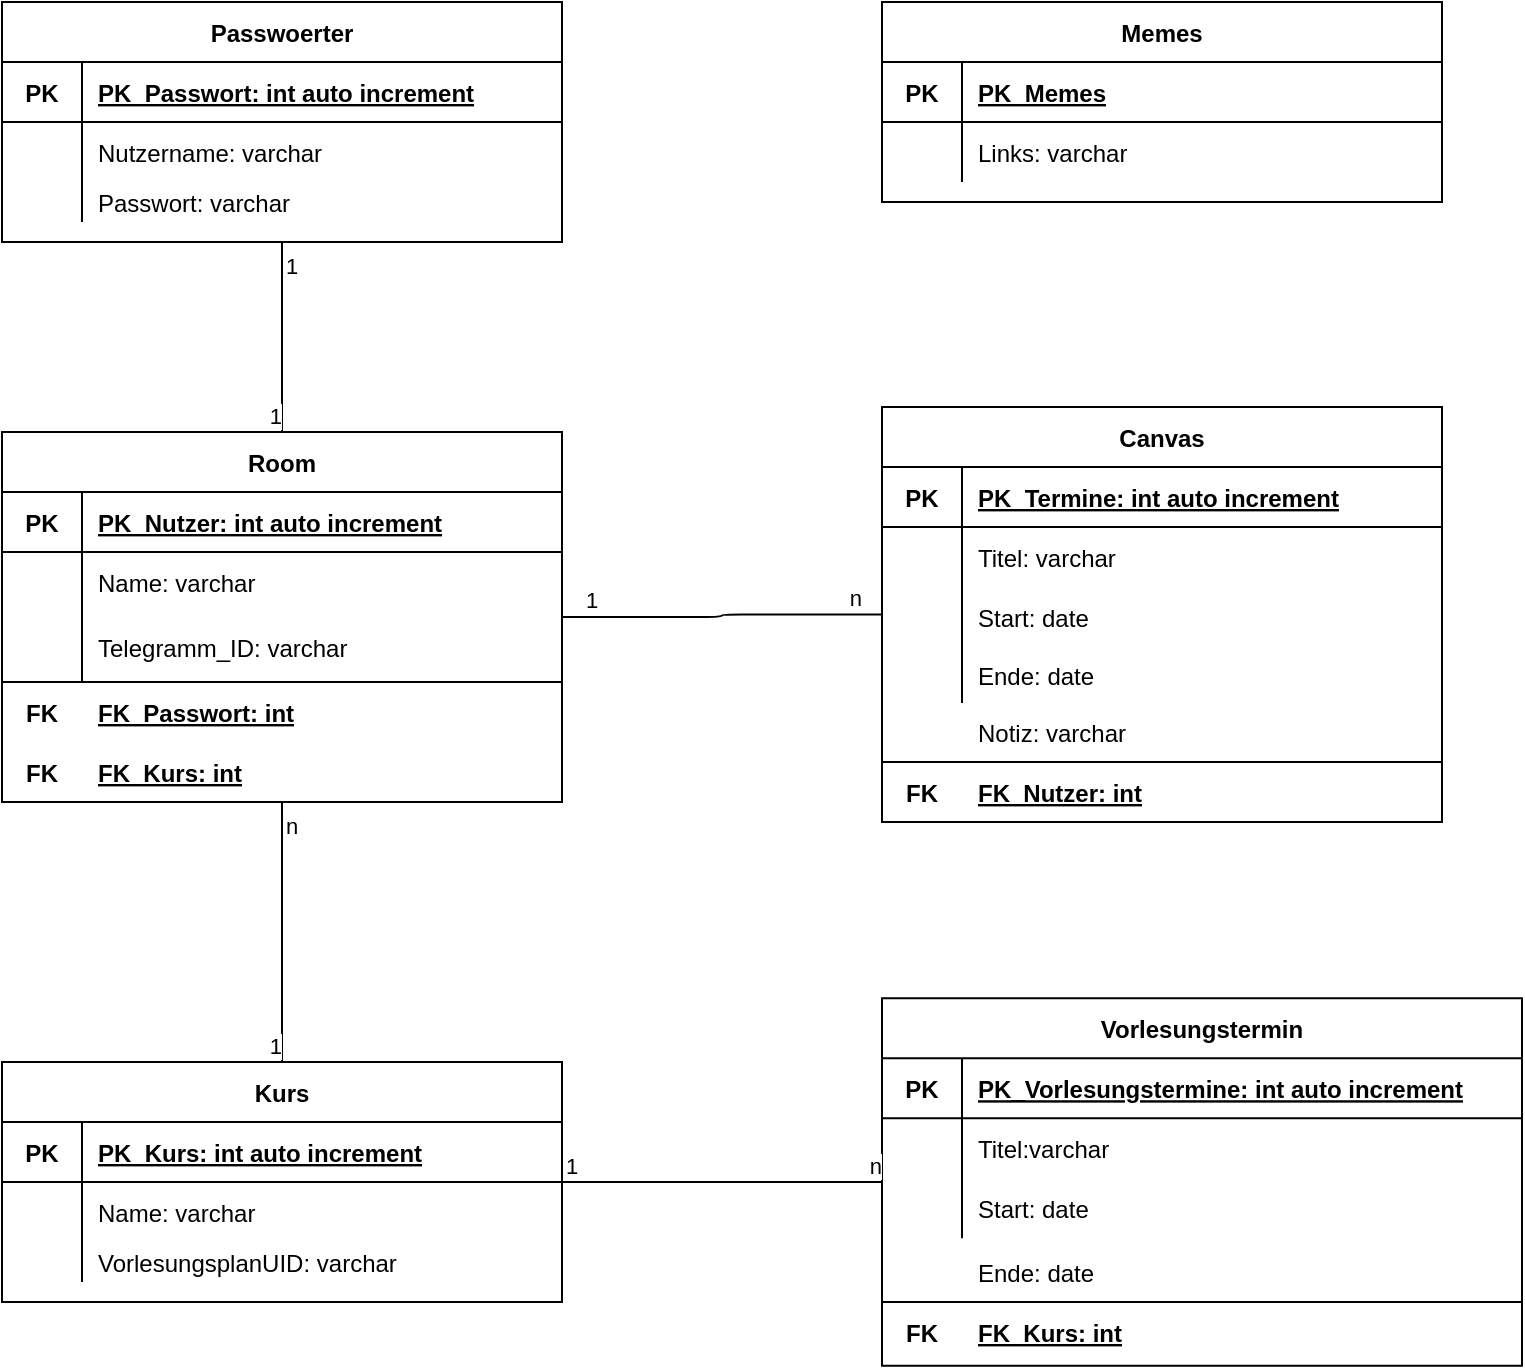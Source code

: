 <mxfile version="18.0.1" type="device"><diagram id="rIzVBbs90tYx0kMf0LLC" name="Page-1"><mxGraphModel dx="1106" dy="983" grid="1" gridSize="10" guides="1" tooltips="1" connect="1" arrows="1" fold="1" page="1" pageScale="1" pageWidth="827" pageHeight="1169" math="0" shadow="0"><root><mxCell id="0"/><mxCell id="1" parent="0"/><mxCell id="2MIvEWnmTvypRtCDSpw1-1" value="Passwoerter" style="shape=table;startSize=30;container=1;collapsible=1;childLayout=tableLayout;fixedRows=1;rowLines=0;fontStyle=1;align=center;resizeLast=1;" parent="1" vertex="1"><mxGeometry x="40" y="40" width="280" height="120" as="geometry"/></mxCell><mxCell id="2MIvEWnmTvypRtCDSpw1-2" value="" style="shape=partialRectangle;collapsible=0;dropTarget=0;pointerEvents=0;fillColor=none;top=0;left=0;bottom=1;right=0;points=[[0,0.5],[1,0.5]];portConstraint=eastwest;" parent="2MIvEWnmTvypRtCDSpw1-1" vertex="1"><mxGeometry y="30" width="280" height="30" as="geometry"/></mxCell><mxCell id="2MIvEWnmTvypRtCDSpw1-3" value="PK" style="shape=partialRectangle;connectable=0;fillColor=none;top=0;left=0;bottom=0;right=0;fontStyle=1;overflow=hidden;" parent="2MIvEWnmTvypRtCDSpw1-2" vertex="1"><mxGeometry width="40" height="30" as="geometry"><mxRectangle width="40" height="30" as="alternateBounds"/></mxGeometry></mxCell><mxCell id="2MIvEWnmTvypRtCDSpw1-4" value="PK_Passwort: int auto increment" style="shape=partialRectangle;connectable=0;fillColor=none;top=0;left=0;bottom=0;right=0;align=left;spacingLeft=6;fontStyle=5;overflow=hidden;" parent="2MIvEWnmTvypRtCDSpw1-2" vertex="1"><mxGeometry x="40" width="240" height="30" as="geometry"><mxRectangle width="240" height="30" as="alternateBounds"/></mxGeometry></mxCell><mxCell id="2MIvEWnmTvypRtCDSpw1-5" value="" style="shape=partialRectangle;collapsible=0;dropTarget=0;pointerEvents=0;fillColor=none;top=0;left=0;bottom=0;right=0;points=[[0,0.5],[1,0.5]];portConstraint=eastwest;" parent="2MIvEWnmTvypRtCDSpw1-1" vertex="1"><mxGeometry y="60" width="280" height="30" as="geometry"/></mxCell><mxCell id="2MIvEWnmTvypRtCDSpw1-6" value="" style="shape=partialRectangle;connectable=0;fillColor=none;top=0;left=0;bottom=0;right=0;editable=1;overflow=hidden;" parent="2MIvEWnmTvypRtCDSpw1-5" vertex="1"><mxGeometry width="40" height="30" as="geometry"><mxRectangle width="40" height="30" as="alternateBounds"/></mxGeometry></mxCell><mxCell id="2MIvEWnmTvypRtCDSpw1-7" value="Nutzername: varchar" style="shape=partialRectangle;connectable=0;fillColor=none;top=0;left=0;bottom=0;right=0;align=left;spacingLeft=6;overflow=hidden;" parent="2MIvEWnmTvypRtCDSpw1-5" vertex="1"><mxGeometry x="40" width="240" height="30" as="geometry"><mxRectangle width="240" height="30" as="alternateBounds"/></mxGeometry></mxCell><mxCell id="2MIvEWnmTvypRtCDSpw1-8" value="" style="shape=partialRectangle;collapsible=0;dropTarget=0;pointerEvents=0;fillColor=none;top=0;left=0;bottom=0;right=0;points=[[0,0.5],[1,0.5]];portConstraint=eastwest;" parent="2MIvEWnmTvypRtCDSpw1-1" vertex="1"><mxGeometry y="90" width="280" height="20" as="geometry"/></mxCell><mxCell id="2MIvEWnmTvypRtCDSpw1-9" value="" style="shape=partialRectangle;connectable=0;fillColor=none;top=0;left=0;bottom=0;right=0;editable=1;overflow=hidden;" parent="2MIvEWnmTvypRtCDSpw1-8" vertex="1"><mxGeometry width="40" height="20" as="geometry"><mxRectangle width="40" height="20" as="alternateBounds"/></mxGeometry></mxCell><mxCell id="2MIvEWnmTvypRtCDSpw1-10" value="Passwort: varchar" style="shape=partialRectangle;connectable=0;fillColor=none;top=0;left=0;bottom=0;right=0;align=left;spacingLeft=6;overflow=hidden;" parent="2MIvEWnmTvypRtCDSpw1-8" vertex="1"><mxGeometry x="40" width="240" height="20" as="geometry"><mxRectangle width="240" height="20" as="alternateBounds"/></mxGeometry></mxCell><mxCell id="2MIvEWnmTvypRtCDSpw1-37" value="" style="shape=partialRectangle;collapsible=0;dropTarget=0;pointerEvents=0;fillColor=none;top=0;left=0;bottom=0;right=0;points=[[0,0.5],[1,0.5]];portConstraint=eastwest;" parent="1" vertex="1"><mxGeometry x="40" y="410" width="280" height="30" as="geometry"/></mxCell><mxCell id="2MIvEWnmTvypRtCDSpw1-38" value="FK" style="shape=partialRectangle;connectable=0;fillColor=none;top=0;left=0;bottom=0;right=0;fontStyle=1;overflow=hidden;" parent="2MIvEWnmTvypRtCDSpw1-37" vertex="1"><mxGeometry width="40" height="30" as="geometry"/></mxCell><mxCell id="2MIvEWnmTvypRtCDSpw1-39" value="FK_Kurs: int" style="shape=partialRectangle;connectable=0;fillColor=none;top=0;left=0;bottom=0;right=0;align=left;spacingLeft=6;fontStyle=5;overflow=hidden;" parent="2MIvEWnmTvypRtCDSpw1-37" vertex="1"><mxGeometry x="40" width="240" height="30" as="geometry"/></mxCell><mxCell id="2MIvEWnmTvypRtCDSpw1-40" value="" style="shape=partialRectangle;collapsible=0;dropTarget=0;pointerEvents=0;fillColor=none;top=1;left=0;bottom=0;right=0;points=[[0,0.5],[1,0.5]];portConstraint=eastwest;" parent="1" vertex="1"><mxGeometry x="40" y="380" width="280" height="30" as="geometry"/></mxCell><mxCell id="2MIvEWnmTvypRtCDSpw1-41" value="FK" style="shape=partialRectangle;connectable=0;fillColor=none;top=0;left=0;bottom=0;right=0;fontStyle=1;overflow=hidden;" parent="2MIvEWnmTvypRtCDSpw1-40" vertex="1"><mxGeometry width="40" height="30" as="geometry"/></mxCell><mxCell id="2MIvEWnmTvypRtCDSpw1-42" value="FK_Passwort: int" style="shape=partialRectangle;connectable=0;fillColor=none;top=0;left=0;bottom=0;right=0;align=left;spacingLeft=6;fontStyle=5;overflow=hidden;" parent="2MIvEWnmTvypRtCDSpw1-40" vertex="1"><mxGeometry x="40" width="240" height="30" as="geometry"/></mxCell><mxCell id="2MIvEWnmTvypRtCDSpw1-43" value="Room" style="shape=table;startSize=30;container=1;collapsible=1;childLayout=tableLayout;fixedRows=1;rowLines=0;fontStyle=1;align=center;resizeLast=1;" parent="1" vertex="1"><mxGeometry x="40" y="255" width="280" height="185" as="geometry"/></mxCell><mxCell id="2MIvEWnmTvypRtCDSpw1-44" value="" style="shape=partialRectangle;collapsible=0;dropTarget=0;pointerEvents=0;fillColor=none;top=0;left=0;bottom=1;right=0;points=[[0,0.5],[1,0.5]];portConstraint=eastwest;" parent="2MIvEWnmTvypRtCDSpw1-43" vertex="1"><mxGeometry y="30" width="280" height="30" as="geometry"/></mxCell><mxCell id="2MIvEWnmTvypRtCDSpw1-45" value="PK" style="shape=partialRectangle;connectable=0;fillColor=none;top=0;left=0;bottom=0;right=0;fontStyle=1;overflow=hidden;" parent="2MIvEWnmTvypRtCDSpw1-44" vertex="1"><mxGeometry width="40" height="30" as="geometry"><mxRectangle width="40" height="30" as="alternateBounds"/></mxGeometry></mxCell><mxCell id="2MIvEWnmTvypRtCDSpw1-46" value="PK_Nutzer: int auto increment" style="shape=partialRectangle;connectable=0;fillColor=none;top=0;left=0;bottom=0;right=0;align=left;spacingLeft=6;fontStyle=5;overflow=hidden;" parent="2MIvEWnmTvypRtCDSpw1-44" vertex="1"><mxGeometry x="40" width="240" height="30" as="geometry"><mxRectangle width="240" height="30" as="alternateBounds"/></mxGeometry></mxCell><mxCell id="2MIvEWnmTvypRtCDSpw1-47" value="" style="shape=partialRectangle;collapsible=0;dropTarget=0;pointerEvents=0;fillColor=none;top=0;left=0;bottom=0;right=0;points=[[0,0.5],[1,0.5]];portConstraint=eastwest;" parent="2MIvEWnmTvypRtCDSpw1-43" vertex="1"><mxGeometry y="60" width="280" height="30" as="geometry"/></mxCell><mxCell id="2MIvEWnmTvypRtCDSpw1-48" value="" style="shape=partialRectangle;connectable=0;fillColor=none;top=0;left=0;bottom=0;right=0;editable=1;overflow=hidden;" parent="2MIvEWnmTvypRtCDSpw1-47" vertex="1"><mxGeometry width="40" height="30" as="geometry"><mxRectangle width="40" height="30" as="alternateBounds"/></mxGeometry></mxCell><mxCell id="2MIvEWnmTvypRtCDSpw1-49" value="Name: varchar" style="shape=partialRectangle;connectable=0;fillColor=none;top=0;left=0;bottom=0;right=0;align=left;spacingLeft=6;overflow=hidden;" parent="2MIvEWnmTvypRtCDSpw1-47" vertex="1"><mxGeometry x="40" width="240" height="30" as="geometry"><mxRectangle width="240" height="30" as="alternateBounds"/></mxGeometry></mxCell><mxCell id="2MIvEWnmTvypRtCDSpw1-50" value="" style="shape=partialRectangle;collapsible=0;dropTarget=0;pointerEvents=0;fillColor=none;top=0;left=0;bottom=0;right=0;points=[[0,0.5],[1,0.5]];portConstraint=eastwest;" parent="2MIvEWnmTvypRtCDSpw1-43" vertex="1"><mxGeometry y="90" width="280" height="35" as="geometry"/></mxCell><mxCell id="2MIvEWnmTvypRtCDSpw1-51" value="" style="shape=partialRectangle;connectable=0;fillColor=none;top=0;left=0;bottom=0;right=0;editable=1;overflow=hidden;" parent="2MIvEWnmTvypRtCDSpw1-50" vertex="1"><mxGeometry width="40" height="35" as="geometry"><mxRectangle width="40" height="35" as="alternateBounds"/></mxGeometry></mxCell><mxCell id="2MIvEWnmTvypRtCDSpw1-52" value="Telegramm_ID: varchar" style="shape=partialRectangle;connectable=0;fillColor=none;top=0;left=0;bottom=0;right=0;align=left;spacingLeft=6;overflow=hidden;" parent="2MIvEWnmTvypRtCDSpw1-50" vertex="1"><mxGeometry x="40" width="240" height="35" as="geometry"><mxRectangle width="240" height="35" as="alternateBounds"/></mxGeometry></mxCell><mxCell id="2MIvEWnmTvypRtCDSpw1-60" value="" style="endArrow=none;html=1;edgeStyle=orthogonalEdgeStyle;exitX=0.5;exitY=1;exitDx=0;exitDy=0;entryX=0.5;entryY=0;entryDx=0;entryDy=0;" parent="1" source="2MIvEWnmTvypRtCDSpw1-1" target="2MIvEWnmTvypRtCDSpw1-43" edge="1"><mxGeometry relative="1" as="geometry"><mxPoint x="180" y="250" as="sourcePoint"/><mxPoint x="340" y="250" as="targetPoint"/></mxGeometry></mxCell><mxCell id="2MIvEWnmTvypRtCDSpw1-61" value="1" style="edgeLabel;resizable=0;html=1;align=left;verticalAlign=bottom;" parent="2MIvEWnmTvypRtCDSpw1-60" connectable="0" vertex="1"><mxGeometry x="-1" relative="1" as="geometry"><mxPoint y="20" as="offset"/></mxGeometry></mxCell><mxCell id="2MIvEWnmTvypRtCDSpw1-62" value="1" style="edgeLabel;resizable=0;html=1;align=right;verticalAlign=bottom;" parent="2MIvEWnmTvypRtCDSpw1-60" connectable="0" vertex="1"><mxGeometry x="1" relative="1" as="geometry"/></mxCell><mxCell id="2MIvEWnmTvypRtCDSpw1-63" value="Canvas" style="shape=table;startSize=30;container=1;collapsible=1;childLayout=tableLayout;fixedRows=1;rowLines=0;fontStyle=1;align=center;resizeLast=1;" parent="1" vertex="1"><mxGeometry x="480" y="242.5" width="280" height="207.5" as="geometry"/></mxCell><mxCell id="2MIvEWnmTvypRtCDSpw1-64" value="" style="shape=partialRectangle;collapsible=0;dropTarget=0;pointerEvents=0;fillColor=none;top=0;left=0;bottom=1;right=0;points=[[0,0.5],[1,0.5]];portConstraint=eastwest;" parent="2MIvEWnmTvypRtCDSpw1-63" vertex="1"><mxGeometry y="30" width="280" height="30" as="geometry"/></mxCell><mxCell id="2MIvEWnmTvypRtCDSpw1-65" value="PK" style="shape=partialRectangle;connectable=0;fillColor=none;top=0;left=0;bottom=0;right=0;fontStyle=1;overflow=hidden;" parent="2MIvEWnmTvypRtCDSpw1-64" vertex="1"><mxGeometry width="40" height="30" as="geometry"><mxRectangle width="40" height="30" as="alternateBounds"/></mxGeometry></mxCell><mxCell id="2MIvEWnmTvypRtCDSpw1-66" value="PK_Termine: int auto increment" style="shape=partialRectangle;connectable=0;fillColor=none;top=0;left=0;bottom=0;right=0;align=left;spacingLeft=6;fontStyle=5;overflow=hidden;" parent="2MIvEWnmTvypRtCDSpw1-64" vertex="1"><mxGeometry x="40" width="240" height="30" as="geometry"><mxRectangle width="240" height="30" as="alternateBounds"/></mxGeometry></mxCell><mxCell id="2MIvEWnmTvypRtCDSpw1-67" value="" style="shape=partialRectangle;collapsible=0;dropTarget=0;pointerEvents=0;fillColor=none;top=0;left=0;bottom=0;right=0;points=[[0,0.5],[1,0.5]];portConstraint=eastwest;" parent="2MIvEWnmTvypRtCDSpw1-63" vertex="1"><mxGeometry y="60" width="280" height="30" as="geometry"/></mxCell><mxCell id="2MIvEWnmTvypRtCDSpw1-68" value="" style="shape=partialRectangle;connectable=0;fillColor=none;top=0;left=0;bottom=0;right=0;editable=1;overflow=hidden;" parent="2MIvEWnmTvypRtCDSpw1-67" vertex="1"><mxGeometry width="40" height="30" as="geometry"><mxRectangle width="40" height="30" as="alternateBounds"/></mxGeometry></mxCell><mxCell id="2MIvEWnmTvypRtCDSpw1-69" value="Titel: varchar" style="shape=partialRectangle;connectable=0;fillColor=none;top=0;left=0;bottom=0;right=0;align=left;spacingLeft=6;overflow=hidden;" parent="2MIvEWnmTvypRtCDSpw1-67" vertex="1"><mxGeometry x="40" width="240" height="30" as="geometry"><mxRectangle width="240" height="30" as="alternateBounds"/></mxGeometry></mxCell><mxCell id="2MIvEWnmTvypRtCDSpw1-70" value="" style="shape=partialRectangle;collapsible=0;dropTarget=0;pointerEvents=0;fillColor=none;top=0;left=0;bottom=0;right=0;points=[[0,0.5],[1,0.5]];portConstraint=eastwest;" parent="2MIvEWnmTvypRtCDSpw1-63" vertex="1"><mxGeometry y="90" width="280" height="30" as="geometry"/></mxCell><mxCell id="2MIvEWnmTvypRtCDSpw1-71" value="" style="shape=partialRectangle;connectable=0;fillColor=none;top=0;left=0;bottom=0;right=0;editable=1;overflow=hidden;" parent="2MIvEWnmTvypRtCDSpw1-70" vertex="1"><mxGeometry width="40" height="30" as="geometry"><mxRectangle width="40" height="30" as="alternateBounds"/></mxGeometry></mxCell><mxCell id="2MIvEWnmTvypRtCDSpw1-72" value="Start: date" style="shape=partialRectangle;connectable=0;fillColor=none;top=0;left=0;bottom=0;right=0;align=left;spacingLeft=6;overflow=hidden;" parent="2MIvEWnmTvypRtCDSpw1-70" vertex="1"><mxGeometry x="40" width="240" height="30" as="geometry"><mxRectangle width="240" height="30" as="alternateBounds"/></mxGeometry></mxCell><mxCell id="2MIvEWnmTvypRtCDSpw1-73" value="" style="shape=partialRectangle;collapsible=0;dropTarget=0;pointerEvents=0;fillColor=none;top=0;left=0;bottom=0;right=0;points=[[0,0.5],[1,0.5]];portConstraint=eastwest;" parent="2MIvEWnmTvypRtCDSpw1-63" vertex="1"><mxGeometry y="120" width="280" height="28" as="geometry"/></mxCell><mxCell id="2MIvEWnmTvypRtCDSpw1-74" value="" style="shape=partialRectangle;connectable=0;fillColor=none;top=0;left=0;bottom=0;right=0;editable=1;overflow=hidden;" parent="2MIvEWnmTvypRtCDSpw1-73" vertex="1"><mxGeometry width="40" height="28" as="geometry"><mxRectangle width="40" height="28" as="alternateBounds"/></mxGeometry></mxCell><mxCell id="2MIvEWnmTvypRtCDSpw1-75" value="Ende: date" style="shape=partialRectangle;connectable=0;fillColor=none;top=0;left=0;bottom=0;right=0;align=left;spacingLeft=6;overflow=hidden;" parent="2MIvEWnmTvypRtCDSpw1-73" vertex="1"><mxGeometry x="40" width="240" height="28" as="geometry"><mxRectangle width="240" height="28" as="alternateBounds"/></mxGeometry></mxCell><mxCell id="2MIvEWnmTvypRtCDSpw1-76" value="" style="shape=partialRectangle;collapsible=0;dropTarget=0;pointerEvents=0;fillColor=none;top=0;left=0;bottom=0;right=0;points=[[0,0.5],[1,0.5]];portConstraint=eastwest;" parent="1" vertex="1"><mxGeometry x="480" y="390" width="280" height="30" as="geometry"/></mxCell><mxCell id="2MIvEWnmTvypRtCDSpw1-77" value="" style="shape=partialRectangle;connectable=0;fillColor=none;top=0;left=0;bottom=0;right=0;editable=1;overflow=hidden;" parent="2MIvEWnmTvypRtCDSpw1-76" vertex="1"><mxGeometry width="40" height="30" as="geometry"/></mxCell><mxCell id="2MIvEWnmTvypRtCDSpw1-78" value="Notiz: varchar" style="shape=partialRectangle;connectable=0;fillColor=none;top=0;left=0;bottom=0;right=0;align=left;spacingLeft=6;overflow=hidden;" parent="2MIvEWnmTvypRtCDSpw1-76" vertex="1"><mxGeometry x="40" width="240" height="30" as="geometry"/></mxCell><mxCell id="2MIvEWnmTvypRtCDSpw1-79" value="" style="shape=partialRectangle;collapsible=0;dropTarget=0;pointerEvents=0;fillColor=none;top=1;left=0;bottom=0;right=0;points=[[0,0.5],[1,0.5]];portConstraint=eastwest;" parent="1" vertex="1"><mxGeometry x="480" y="420" width="280" height="30" as="geometry"/></mxCell><mxCell id="2MIvEWnmTvypRtCDSpw1-80" value="FK" style="shape=partialRectangle;connectable=0;fillColor=none;top=0;left=0;bottom=0;right=0;fontStyle=1;overflow=hidden;" parent="2MIvEWnmTvypRtCDSpw1-79" vertex="1"><mxGeometry width="40" height="30" as="geometry"/></mxCell><mxCell id="2MIvEWnmTvypRtCDSpw1-81" value="FK_Nutzer: int" style="shape=partialRectangle;connectable=0;fillColor=none;top=0;left=0;bottom=0;right=0;align=left;spacingLeft=6;fontStyle=5;overflow=hidden;" parent="2MIvEWnmTvypRtCDSpw1-79" vertex="1"><mxGeometry x="40" width="240" height="30" as="geometry"/></mxCell><mxCell id="2MIvEWnmTvypRtCDSpw1-82" value="" style="endArrow=none;html=1;edgeStyle=orthogonalEdgeStyle;" parent="1" source="2MIvEWnmTvypRtCDSpw1-43" target="2MIvEWnmTvypRtCDSpw1-63" edge="1"><mxGeometry relative="1" as="geometry"><mxPoint x="320" y="570" as="sourcePoint"/><mxPoint x="470" y="410" as="targetPoint"/></mxGeometry></mxCell><mxCell id="2MIvEWnmTvypRtCDSpw1-83" value="1" style="edgeLabel;resizable=0;html=1;align=left;verticalAlign=bottom;" parent="2MIvEWnmTvypRtCDSpw1-82" connectable="0" vertex="1"><mxGeometry x="-1" relative="1" as="geometry"><mxPoint x="10" as="offset"/></mxGeometry></mxCell><mxCell id="2MIvEWnmTvypRtCDSpw1-84" value="n" style="edgeLabel;resizable=0;html=1;align=right;verticalAlign=bottom;" parent="2MIvEWnmTvypRtCDSpw1-82" connectable="0" vertex="1"><mxGeometry x="1" relative="1" as="geometry"><mxPoint x="-10" as="offset"/></mxGeometry></mxCell><mxCell id="2MIvEWnmTvypRtCDSpw1-85" value="Vorlesungstermin" style="shape=table;startSize=30;container=1;collapsible=1;childLayout=tableLayout;fixedRows=1;rowLines=0;fontStyle=1;align=center;resizeLast=1;" parent="1" vertex="1"><mxGeometry x="480" y="538.12" width="320" height="183.75" as="geometry"/></mxCell><mxCell id="2MIvEWnmTvypRtCDSpw1-86" value="" style="shape=partialRectangle;collapsible=0;dropTarget=0;pointerEvents=0;fillColor=none;top=0;left=0;bottom=1;right=0;points=[[0,0.5],[1,0.5]];portConstraint=eastwest;" parent="2MIvEWnmTvypRtCDSpw1-85" vertex="1"><mxGeometry y="30" width="320" height="30" as="geometry"/></mxCell><mxCell id="2MIvEWnmTvypRtCDSpw1-87" value="PK" style="shape=partialRectangle;connectable=0;fillColor=none;top=0;left=0;bottom=0;right=0;fontStyle=1;overflow=hidden;" parent="2MIvEWnmTvypRtCDSpw1-86" vertex="1"><mxGeometry width="40" height="30" as="geometry"><mxRectangle width="40" height="30" as="alternateBounds"/></mxGeometry></mxCell><mxCell id="2MIvEWnmTvypRtCDSpw1-88" value="PK_Vorlesungstermine: int auto increment" style="shape=partialRectangle;connectable=0;fillColor=none;top=0;left=0;bottom=0;right=0;align=left;spacingLeft=6;fontStyle=5;overflow=hidden;" parent="2MIvEWnmTvypRtCDSpw1-86" vertex="1"><mxGeometry x="40" width="280" height="30" as="geometry"><mxRectangle width="280" height="30" as="alternateBounds"/></mxGeometry></mxCell><mxCell id="2MIvEWnmTvypRtCDSpw1-89" value="" style="shape=partialRectangle;collapsible=0;dropTarget=0;pointerEvents=0;fillColor=none;top=0;left=0;bottom=0;right=0;points=[[0,0.5],[1,0.5]];portConstraint=eastwest;" parent="2MIvEWnmTvypRtCDSpw1-85" vertex="1"><mxGeometry y="60" width="320" height="30" as="geometry"/></mxCell><mxCell id="2MIvEWnmTvypRtCDSpw1-90" value="" style="shape=partialRectangle;connectable=0;fillColor=none;top=0;left=0;bottom=0;right=0;editable=1;overflow=hidden;" parent="2MIvEWnmTvypRtCDSpw1-89" vertex="1"><mxGeometry width="40" height="30" as="geometry"><mxRectangle width="40" height="30" as="alternateBounds"/></mxGeometry></mxCell><mxCell id="2MIvEWnmTvypRtCDSpw1-91" value="Titel:varchar" style="shape=partialRectangle;connectable=0;fillColor=none;top=0;left=0;bottom=0;right=0;align=left;spacingLeft=6;overflow=hidden;" parent="2MIvEWnmTvypRtCDSpw1-89" vertex="1"><mxGeometry x="40" width="280" height="30" as="geometry"><mxRectangle width="280" height="30" as="alternateBounds"/></mxGeometry></mxCell><mxCell id="2MIvEWnmTvypRtCDSpw1-95" value="" style="shape=partialRectangle;collapsible=0;dropTarget=0;pointerEvents=0;fillColor=none;top=0;left=0;bottom=0;right=0;points=[[0,0.5],[1,0.5]];portConstraint=eastwest;" parent="2MIvEWnmTvypRtCDSpw1-85" vertex="1"><mxGeometry y="90" width="320" height="30" as="geometry"/></mxCell><mxCell id="2MIvEWnmTvypRtCDSpw1-96" value="" style="shape=partialRectangle;connectable=0;fillColor=none;top=0;left=0;bottom=0;right=0;editable=1;overflow=hidden;" parent="2MIvEWnmTvypRtCDSpw1-95" vertex="1"><mxGeometry width="40" height="30" as="geometry"><mxRectangle width="40" height="30" as="alternateBounds"/></mxGeometry></mxCell><mxCell id="2MIvEWnmTvypRtCDSpw1-97" value="Start: date" style="shape=partialRectangle;connectable=0;fillColor=none;top=0;left=0;bottom=0;right=0;align=left;spacingLeft=6;overflow=hidden;" parent="2MIvEWnmTvypRtCDSpw1-95" vertex="1"><mxGeometry x="40" width="280" height="30" as="geometry"><mxRectangle width="280" height="30" as="alternateBounds"/></mxGeometry></mxCell><mxCell id="2MIvEWnmTvypRtCDSpw1-98" value="" style="shape=partialRectangle;collapsible=0;dropTarget=0;pointerEvents=0;fillColor=none;top=0;left=0;bottom=0;right=0;points=[[0,0.5],[1,0.5]];portConstraint=eastwest;" parent="1" vertex="1"><mxGeometry x="480" y="660" width="320" height="30" as="geometry"/></mxCell><mxCell id="2MIvEWnmTvypRtCDSpw1-99" value="" style="shape=partialRectangle;connectable=0;fillColor=none;top=0;left=0;bottom=0;right=0;editable=1;overflow=hidden;" parent="2MIvEWnmTvypRtCDSpw1-98" vertex="1"><mxGeometry width="40" height="30" as="geometry"/></mxCell><mxCell id="2MIvEWnmTvypRtCDSpw1-100" value="Ende: date" style="shape=partialRectangle;connectable=0;fillColor=none;top=0;left=0;bottom=0;right=0;align=left;spacingLeft=6;overflow=hidden;" parent="2MIvEWnmTvypRtCDSpw1-98" vertex="1"><mxGeometry x="40" width="280" height="30" as="geometry"/></mxCell><mxCell id="2MIvEWnmTvypRtCDSpw1-101" value="" style="shape=partialRectangle;collapsible=0;dropTarget=0;pointerEvents=0;fillColor=none;top=1;left=0;bottom=0;right=0;points=[[0,0.5],[1,0.5]];portConstraint=eastwest;" parent="1" vertex="1"><mxGeometry x="480" y="690" width="320" height="30" as="geometry"/></mxCell><mxCell id="2MIvEWnmTvypRtCDSpw1-102" value="FK" style="shape=partialRectangle;connectable=0;fillColor=none;top=0;left=0;bottom=0;right=0;fontStyle=1;overflow=hidden;" parent="2MIvEWnmTvypRtCDSpw1-101" vertex="1"><mxGeometry width="40" height="30" as="geometry"/></mxCell><mxCell id="2MIvEWnmTvypRtCDSpw1-103" value="FK_Kurs: int" style="shape=partialRectangle;connectable=0;fillColor=none;top=0;left=0;bottom=0;right=0;align=left;spacingLeft=6;fontStyle=5;overflow=hidden;" parent="2MIvEWnmTvypRtCDSpw1-101" vertex="1"><mxGeometry x="40" width="280" height="30" as="geometry"/></mxCell><mxCell id="2MIvEWnmTvypRtCDSpw1-104" value="Kurs" style="shape=table;startSize=30;container=1;collapsible=1;childLayout=tableLayout;fixedRows=1;rowLines=0;fontStyle=1;align=center;resizeLast=1;" parent="1" vertex="1"><mxGeometry x="40" y="570" width="280" height="120" as="geometry"/></mxCell><mxCell id="2MIvEWnmTvypRtCDSpw1-105" value="" style="shape=partialRectangle;collapsible=0;dropTarget=0;pointerEvents=0;fillColor=none;top=0;left=0;bottom=1;right=0;points=[[0,0.5],[1,0.5]];portConstraint=eastwest;" parent="2MIvEWnmTvypRtCDSpw1-104" vertex="1"><mxGeometry y="30" width="280" height="30" as="geometry"/></mxCell><mxCell id="2MIvEWnmTvypRtCDSpw1-106" value="PK" style="shape=partialRectangle;connectable=0;fillColor=none;top=0;left=0;bottom=0;right=0;fontStyle=1;overflow=hidden;" parent="2MIvEWnmTvypRtCDSpw1-105" vertex="1"><mxGeometry width="40" height="30" as="geometry"/></mxCell><mxCell id="2MIvEWnmTvypRtCDSpw1-107" value="PK_Kurs: int auto increment" style="shape=partialRectangle;connectable=0;fillColor=none;top=0;left=0;bottom=0;right=0;align=left;spacingLeft=6;fontStyle=5;overflow=hidden;" parent="2MIvEWnmTvypRtCDSpw1-105" vertex="1"><mxGeometry x="40" width="240" height="30" as="geometry"/></mxCell><mxCell id="2MIvEWnmTvypRtCDSpw1-108" value="" style="shape=partialRectangle;collapsible=0;dropTarget=0;pointerEvents=0;fillColor=none;top=0;left=0;bottom=0;right=0;points=[[0,0.5],[1,0.5]];portConstraint=eastwest;" parent="2MIvEWnmTvypRtCDSpw1-104" vertex="1"><mxGeometry y="60" width="280" height="30" as="geometry"/></mxCell><mxCell id="2MIvEWnmTvypRtCDSpw1-109" value="" style="shape=partialRectangle;connectable=0;fillColor=none;top=0;left=0;bottom=0;right=0;editable=1;overflow=hidden;" parent="2MIvEWnmTvypRtCDSpw1-108" vertex="1"><mxGeometry width="40" height="30" as="geometry"/></mxCell><mxCell id="2MIvEWnmTvypRtCDSpw1-110" value="Name: varchar" style="shape=partialRectangle;connectable=0;fillColor=none;top=0;left=0;bottom=0;right=0;align=left;spacingLeft=6;overflow=hidden;" parent="2MIvEWnmTvypRtCDSpw1-108" vertex="1"><mxGeometry x="40" width="240" height="30" as="geometry"/></mxCell><mxCell id="2MIvEWnmTvypRtCDSpw1-111" value="" style="shape=partialRectangle;collapsible=0;dropTarget=0;pointerEvents=0;fillColor=none;top=0;left=0;bottom=0;right=0;points=[[0,0.5],[1,0.5]];portConstraint=eastwest;" parent="2MIvEWnmTvypRtCDSpw1-104" vertex="1"><mxGeometry y="90" width="280" height="20" as="geometry"/></mxCell><mxCell id="2MIvEWnmTvypRtCDSpw1-112" value="" style="shape=partialRectangle;connectable=0;fillColor=none;top=0;left=0;bottom=0;right=0;editable=1;overflow=hidden;" parent="2MIvEWnmTvypRtCDSpw1-111" vertex="1"><mxGeometry width="40" height="20" as="geometry"/></mxCell><mxCell id="2MIvEWnmTvypRtCDSpw1-113" value="VorlesungsplanUID: varchar" style="shape=partialRectangle;connectable=0;fillColor=none;top=0;left=0;bottom=0;right=0;align=left;spacingLeft=6;overflow=hidden;" parent="2MIvEWnmTvypRtCDSpw1-111" vertex="1"><mxGeometry x="40" width="240" height="20" as="geometry"/></mxCell><mxCell id="2MIvEWnmTvypRtCDSpw1-115" value="" style="endArrow=none;html=1;edgeStyle=orthogonalEdgeStyle;exitX=0.5;exitY=1;exitDx=0;exitDy=0;entryX=0.5;entryY=0;entryDx=0;entryDy=0;" parent="1" source="2MIvEWnmTvypRtCDSpw1-43" target="2MIvEWnmTvypRtCDSpw1-104" edge="1"><mxGeometry relative="1" as="geometry"><mxPoint x="270" y="500" as="sourcePoint"/><mxPoint x="430" y="500" as="targetPoint"/></mxGeometry></mxCell><mxCell id="2MIvEWnmTvypRtCDSpw1-116" value="n" style="edgeLabel;resizable=0;html=1;align=left;verticalAlign=bottom;" parent="2MIvEWnmTvypRtCDSpw1-115" connectable="0" vertex="1"><mxGeometry x="-1" relative="1" as="geometry"><mxPoint y="20" as="offset"/></mxGeometry></mxCell><mxCell id="2MIvEWnmTvypRtCDSpw1-117" value="1" style="edgeLabel;resizable=0;html=1;align=right;verticalAlign=bottom;" parent="2MIvEWnmTvypRtCDSpw1-115" connectable="0" vertex="1"><mxGeometry x="1" relative="1" as="geometry"><mxPoint as="offset"/></mxGeometry></mxCell><mxCell id="2MIvEWnmTvypRtCDSpw1-118" value="" style="endArrow=none;html=1;edgeStyle=orthogonalEdgeStyle;" parent="1" source="2MIvEWnmTvypRtCDSpw1-104" target="2MIvEWnmTvypRtCDSpw1-85" edge="1"><mxGeometry relative="1" as="geometry"><mxPoint x="420" y="500" as="sourcePoint"/><mxPoint x="580" y="500" as="targetPoint"/></mxGeometry></mxCell><mxCell id="2MIvEWnmTvypRtCDSpw1-119" value="1" style="edgeLabel;resizable=0;html=1;align=left;verticalAlign=bottom;" parent="2MIvEWnmTvypRtCDSpw1-118" connectable="0" vertex="1"><mxGeometry x="-1" relative="1" as="geometry"/></mxCell><mxCell id="2MIvEWnmTvypRtCDSpw1-120" value="n" style="edgeLabel;resizable=0;html=1;align=right;verticalAlign=bottom;" parent="2MIvEWnmTvypRtCDSpw1-118" connectable="0" vertex="1"><mxGeometry x="1" relative="1" as="geometry"/></mxCell><mxCell id="2MIvEWnmTvypRtCDSpw1-121" value="Memes" style="shape=table;startSize=30;container=1;collapsible=1;childLayout=tableLayout;fixedRows=1;rowLines=0;fontStyle=1;align=center;resizeLast=1;" parent="1" vertex="1"><mxGeometry x="480" y="40" width="280" height="100" as="geometry"/></mxCell><mxCell id="2MIvEWnmTvypRtCDSpw1-122" value="" style="shape=partialRectangle;collapsible=0;dropTarget=0;pointerEvents=0;fillColor=none;top=0;left=0;bottom=1;right=0;points=[[0,0.5],[1,0.5]];portConstraint=eastwest;" parent="2MIvEWnmTvypRtCDSpw1-121" vertex="1"><mxGeometry y="30" width="280" height="30" as="geometry"/></mxCell><mxCell id="2MIvEWnmTvypRtCDSpw1-123" value="PK" style="shape=partialRectangle;connectable=0;fillColor=none;top=0;left=0;bottom=0;right=0;fontStyle=1;overflow=hidden;" parent="2MIvEWnmTvypRtCDSpw1-122" vertex="1"><mxGeometry width="40" height="30" as="geometry"><mxRectangle width="40" height="30" as="alternateBounds"/></mxGeometry></mxCell><mxCell id="2MIvEWnmTvypRtCDSpw1-124" value="PK_Memes" style="shape=partialRectangle;connectable=0;fillColor=none;top=0;left=0;bottom=0;right=0;align=left;spacingLeft=6;fontStyle=5;overflow=hidden;" parent="2MIvEWnmTvypRtCDSpw1-122" vertex="1"><mxGeometry x="40" width="240" height="30" as="geometry"><mxRectangle width="240" height="30" as="alternateBounds"/></mxGeometry></mxCell><mxCell id="2MIvEWnmTvypRtCDSpw1-125" value="" style="shape=partialRectangle;collapsible=0;dropTarget=0;pointerEvents=0;fillColor=none;top=0;left=0;bottom=0;right=0;points=[[0,0.5],[1,0.5]];portConstraint=eastwest;" parent="2MIvEWnmTvypRtCDSpw1-121" vertex="1"><mxGeometry y="60" width="280" height="30" as="geometry"/></mxCell><mxCell id="2MIvEWnmTvypRtCDSpw1-126" value="" style="shape=partialRectangle;connectable=0;fillColor=none;top=0;left=0;bottom=0;right=0;editable=1;overflow=hidden;" parent="2MIvEWnmTvypRtCDSpw1-125" vertex="1"><mxGeometry width="40" height="30" as="geometry"><mxRectangle width="40" height="30" as="alternateBounds"/></mxGeometry></mxCell><mxCell id="2MIvEWnmTvypRtCDSpw1-127" value="Links: varchar" style="shape=partialRectangle;connectable=0;fillColor=none;top=0;left=0;bottom=0;right=0;align=left;spacingLeft=6;overflow=hidden;" parent="2MIvEWnmTvypRtCDSpw1-125" vertex="1"><mxGeometry x="40" width="240" height="30" as="geometry"><mxRectangle width="240" height="30" as="alternateBounds"/></mxGeometry></mxCell></root></mxGraphModel></diagram></mxfile>
